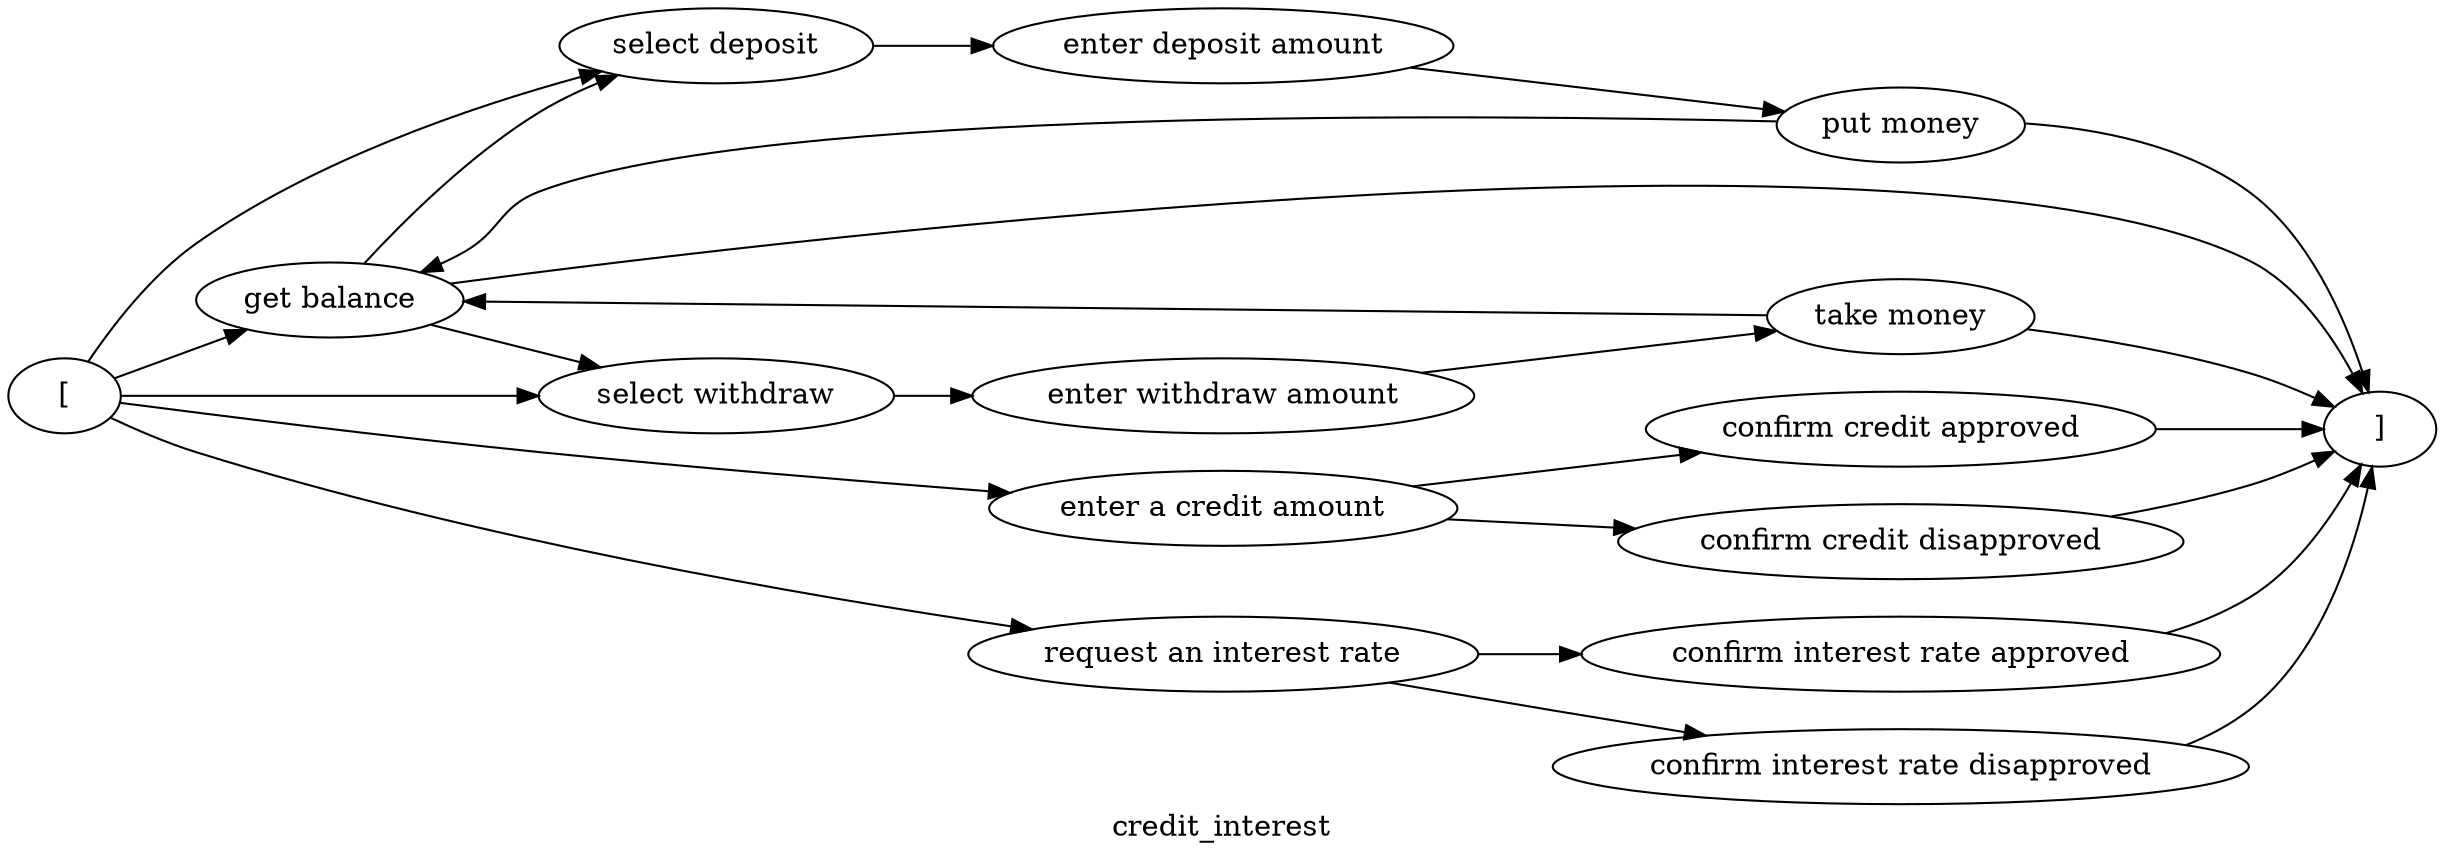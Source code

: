 digraph G {
rankdir = LR
label = "credit_interest";
esg25_vertex2 -> esg25_vertex1;
esg25_vertex0 -> esg25_vertex2;
esg25_vertex2 -> esg25_vertex3;
esg25_vertex0 -> esg25_vertex3;
esg25_vertex3 -> esg25_vertex4;
esg25_vertex4 -> esg25_vertex5;
esg25_vertex5 -> esg25_vertex1;
esg25_vertex5 -> esg25_vertex2;
esg25_vertex2 -> esg25_vertex6;
esg25_vertex0 -> esg25_vertex6;
esg25_vertex6 -> esg25_vertex7;
esg25_vertex7 -> esg25_vertex8;
esg25_vertex8 -> esg25_vertex1;
esg25_vertex8 -> esg25_vertex2;
esg25_vertex0 -> esg25_vertex9;
esg25_vertex10 -> esg25_vertex1;
esg25_vertex9 -> esg25_vertex10;
esg25_vertex9 -> esg25_vertex11;
esg25_vertex11 -> esg25_vertex1;
esg25_vertex0 -> esg25_vertex12;
esg25_vertex13 -> esg25_vertex1;
esg25_vertex12 -> esg25_vertex13;
esg25_vertex12 -> esg25_vertex14;
esg25_vertex14 -> esg25_vertex1;
esg25_vertex2 [label = "get balance"]
esg25_vertex1 [label = "]"]
esg25_vertex0 [label = "["]
esg25_vertex3 [label = "select deposit"]
esg25_vertex4 [label = "enter deposit amount"]
esg25_vertex5 [label = "put money"]
esg25_vertex6 [label = "select withdraw"]
esg25_vertex7 [label = "enter withdraw amount"]
esg25_vertex8 [label = "take money"]
esg25_vertex9 [label = "enter a credit amount"]
esg25_vertex10 [label = "confirm credit approved"]
esg25_vertex11 [label = "confirm credit disapproved"]
esg25_vertex12 [label = "request an interest rate"]
esg25_vertex13 [label = "confirm interest rate approved"]
esg25_vertex14 [label = "confirm interest rate disapproved"]
}
